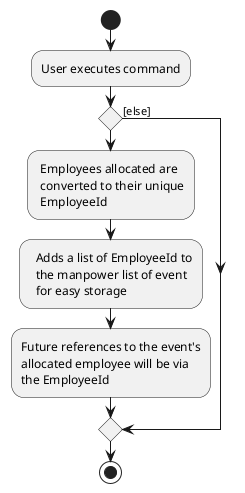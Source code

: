 @startuml
start
:User executes command;

'Since the beta syntax does not support placing the condition outside the
'diamond we place it as the true branch instead.

if ()
    : Employees allocated are
     converted to their unique
     EmployeeId;
    :  Adds a list of EmployeeId to
      the manpower list of event
      for easy storage;
    :Future references to the event's
    allocated employee will be via
    the EmployeeId;

else ([else])

endif
stop
@enduml
